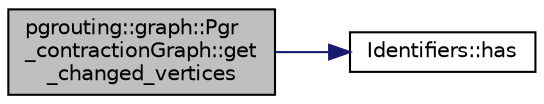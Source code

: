 digraph "pgrouting::graph::Pgr_contractionGraph::get_changed_vertices"
{
  edge [fontname="Helvetica",fontsize="10",labelfontname="Helvetica",labelfontsize="10"];
  node [fontname="Helvetica",fontsize="10",shape=record];
  rankdir="LR";
  Node34 [label="pgrouting::graph::Pgr\l_contractionGraph::get\l_changed_vertices",height=0.2,width=0.4,color="black", fillcolor="grey75", style="filled", fontcolor="black"];
  Node34 -> Node35 [color="midnightblue",fontsize="10",style="solid",fontname="Helvetica"];
  Node35 [label="Identifiers::has",height=0.2,width=0.4,color="black", fillcolor="white", style="filled",URL="$classIdentifiers.html#abc73ed57af79c12963989657f99d4662",tooltip="true ids() has element "];
}
